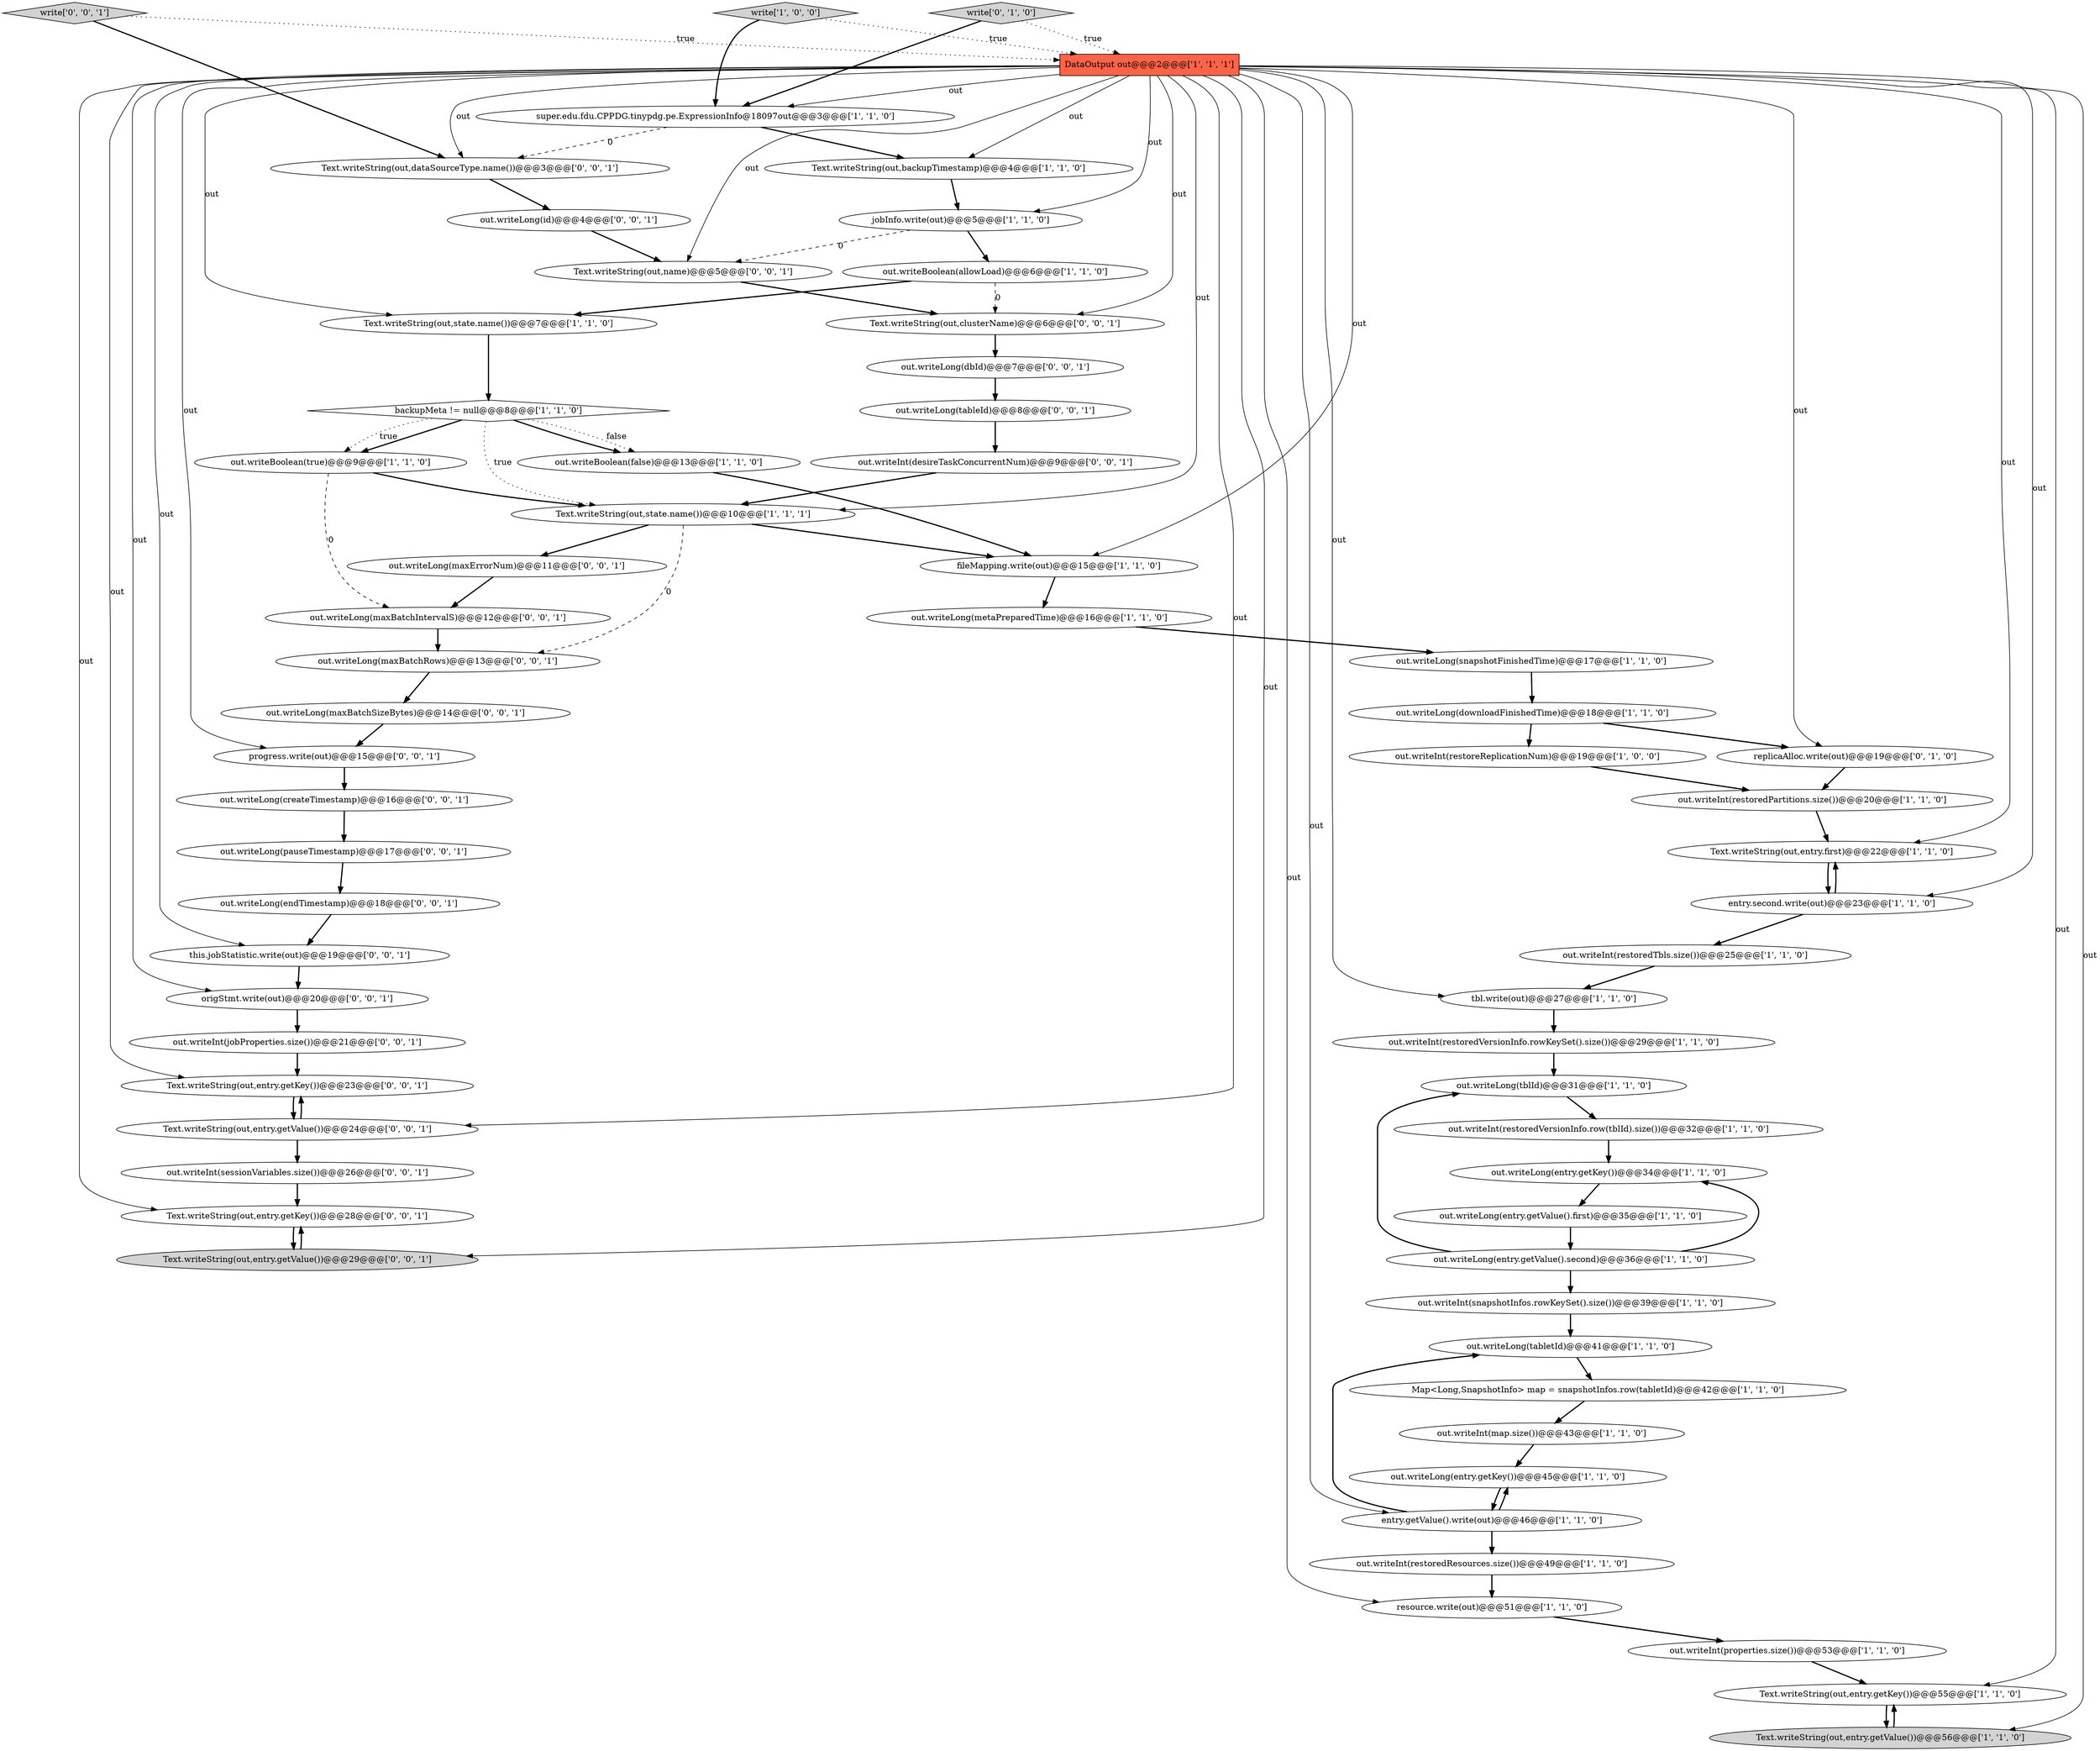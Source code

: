 digraph {
20 [style = filled, label = "Text.writeString(out,state.name())@@@10@@@['1', '1', '1']", fillcolor = white, shape = ellipse image = "AAA0AAABBB1BBB"];
33 [style = filled, label = "out.writeBoolean(false)@@@13@@@['1', '1', '0']", fillcolor = white, shape = ellipse image = "AAA0AAABBB1BBB"];
60 [style = filled, label = "Text.writeString(out,entry.getKey())@@@23@@@['0', '0', '1']", fillcolor = white, shape = ellipse image = "AAA0AAABBB3BBB"];
39 [style = filled, label = "write['0', '1', '0']", fillcolor = lightgray, shape = diamond image = "AAA0AAABBB2BBB"];
38 [style = filled, label = "replicaAlloc.write(out)@@@19@@@['0', '1', '0']", fillcolor = white, shape = ellipse image = "AAA0AAABBB2BBB"];
47 [style = filled, label = "Text.writeString(out,name)@@@5@@@['0', '0', '1']", fillcolor = white, shape = ellipse image = "AAA0AAABBB3BBB"];
10 [style = filled, label = "out.writeLong(entry.getKey())@@@45@@@['1', '1', '0']", fillcolor = white, shape = ellipse image = "AAA0AAABBB1BBB"];
58 [style = filled, label = "Text.writeString(out,entry.getValue())@@@29@@@['0', '0', '1']", fillcolor = lightgray, shape = ellipse image = "AAA0AAABBB3BBB"];
6 [style = filled, label = "out.writeLong(entry.getKey())@@@34@@@['1', '1', '0']", fillcolor = white, shape = ellipse image = "AAA0AAABBB1BBB"];
57 [style = filled, label = "out.writeInt(sessionVariables.size())@@@26@@@['0', '0', '1']", fillcolor = white, shape = ellipse image = "AAA0AAABBB3BBB"];
25 [style = filled, label = "out.writeLong(tblId)@@@31@@@['1', '1', '0']", fillcolor = white, shape = ellipse image = "AAA0AAABBB1BBB"];
54 [style = filled, label = "out.writeLong(endTimestamp)@@@18@@@['0', '0', '1']", fillcolor = white, shape = ellipse image = "AAA0AAABBB3BBB"];
19 [style = filled, label = "tbl.write(out)@@@27@@@['1', '1', '0']", fillcolor = white, shape = ellipse image = "AAA0AAABBB1BBB"];
37 [style = filled, label = "entry.getValue().write(out)@@@46@@@['1', '1', '0']", fillcolor = white, shape = ellipse image = "AAA0AAABBB1BBB"];
36 [style = filled, label = "out.writeInt(restoredPartitions.size())@@@20@@@['1', '1', '0']", fillcolor = white, shape = ellipse image = "AAA0AAABBB1BBB"];
2 [style = filled, label = "super.edu.fdu.CPPDG.tinypdg.pe.ExpressionInfo@18097out@@@3@@@['1', '1', '0']", fillcolor = white, shape = ellipse image = "AAA0AAABBB1BBB"];
13 [style = filled, label = "out.writeLong(entry.getValue().first)@@@35@@@['1', '1', '0']", fillcolor = white, shape = ellipse image = "AAA0AAABBB1BBB"];
49 [style = filled, label = "out.writeLong(createTimestamp)@@@16@@@['0', '0', '1']", fillcolor = white, shape = ellipse image = "AAA0AAABBB3BBB"];
59 [style = filled, label = "write['0', '0', '1']", fillcolor = lightgray, shape = diamond image = "AAA0AAABBB3BBB"];
11 [style = filled, label = "write['1', '0', '0']", fillcolor = lightgray, shape = diamond image = "AAA0AAABBB1BBB"];
31 [style = filled, label = "out.writeLong(metaPreparedTime)@@@16@@@['1', '1', '0']", fillcolor = white, shape = ellipse image = "AAA0AAABBB1BBB"];
15 [style = filled, label = "out.writeLong(tabletId)@@@41@@@['1', '1', '0']", fillcolor = white, shape = ellipse image = "AAA0AAABBB1BBB"];
30 [style = filled, label = "backupMeta != null@@@8@@@['1', '1', '0']", fillcolor = white, shape = diamond image = "AAA0AAABBB1BBB"];
42 [style = filled, label = "out.writeLong(id)@@@4@@@['0', '0', '1']", fillcolor = white, shape = ellipse image = "AAA0AAABBB3BBB"];
41 [style = filled, label = "out.writeLong(tableId)@@@8@@@['0', '0', '1']", fillcolor = white, shape = ellipse image = "AAA0AAABBB3BBB"];
9 [style = filled, label = "Text.writeString(out,entry.getKey())@@@55@@@['1', '1', '0']", fillcolor = white, shape = ellipse image = "AAA0AAABBB1BBB"];
35 [style = filled, label = "out.writeLong(entry.getValue().second)@@@36@@@['1', '1', '0']", fillcolor = white, shape = ellipse image = "AAA0AAABBB1BBB"];
44 [style = filled, label = "out.writeLong(dbId)@@@7@@@['0', '0', '1']", fillcolor = white, shape = ellipse image = "AAA0AAABBB3BBB"];
34 [style = filled, label = "out.writeLong(downloadFinishedTime)@@@18@@@['1', '1', '0']", fillcolor = white, shape = ellipse image = "AAA0AAABBB1BBB"];
16 [style = filled, label = "resource.write(out)@@@51@@@['1', '1', '0']", fillcolor = white, shape = ellipse image = "AAA0AAABBB1BBB"];
5 [style = filled, label = "out.writeInt(restoredTbls.size())@@@25@@@['1', '1', '0']", fillcolor = white, shape = ellipse image = "AAA0AAABBB1BBB"];
43 [style = filled, label = "Text.writeString(out,entry.getKey())@@@28@@@['0', '0', '1']", fillcolor = white, shape = ellipse image = "AAA0AAABBB3BBB"];
28 [style = filled, label = "jobInfo.write(out)@@@5@@@['1', '1', '0']", fillcolor = white, shape = ellipse image = "AAA0AAABBB1BBB"];
8 [style = filled, label = "Text.writeString(out,entry.getValue())@@@56@@@['1', '1', '0']", fillcolor = lightgray, shape = ellipse image = "AAA0AAABBB1BBB"];
26 [style = filled, label = "out.writeInt(restoreReplicationNum)@@@19@@@['1', '0', '0']", fillcolor = white, shape = ellipse image = "AAA0AAABBB1BBB"];
18 [style = filled, label = "out.writeBoolean(allowLoad)@@@6@@@['1', '1', '0']", fillcolor = white, shape = ellipse image = "AAA0AAABBB1BBB"];
29 [style = filled, label = "out.writeInt(restoredVersionInfo.row(tblId).size())@@@32@@@['1', '1', '0']", fillcolor = white, shape = ellipse image = "AAA0AAABBB1BBB"];
21 [style = filled, label = "out.writeInt(restoredVersionInfo.rowKeySet().size())@@@29@@@['1', '1', '0']", fillcolor = white, shape = ellipse image = "AAA0AAABBB1BBB"];
27 [style = filled, label = "out.writeInt(properties.size())@@@53@@@['1', '1', '0']", fillcolor = white, shape = ellipse image = "AAA0AAABBB1BBB"];
0 [style = filled, label = "Text.writeString(out,backupTimestamp)@@@4@@@['1', '1', '0']", fillcolor = white, shape = ellipse image = "AAA0AAABBB1BBB"];
62 [style = filled, label = "out.writeLong(maxErrorNum)@@@11@@@['0', '0', '1']", fillcolor = white, shape = ellipse image = "AAA0AAABBB3BBB"];
50 [style = filled, label = "this.jobStatistic.write(out)@@@19@@@['0', '0', '1']", fillcolor = white, shape = ellipse image = "AAA0AAABBB3BBB"];
45 [style = filled, label = "progress.write(out)@@@15@@@['0', '0', '1']", fillcolor = white, shape = ellipse image = "AAA0AAABBB3BBB"];
23 [style = filled, label = "Map<Long,SnapshotInfo> map = snapshotInfos.row(tabletId)@@@42@@@['1', '1', '0']", fillcolor = white, shape = ellipse image = "AAA0AAABBB1BBB"];
32 [style = filled, label = "out.writeInt(map.size())@@@43@@@['1', '1', '0']", fillcolor = white, shape = ellipse image = "AAA0AAABBB1BBB"];
12 [style = filled, label = "out.writeBoolean(true)@@@9@@@['1', '1', '0']", fillcolor = white, shape = ellipse image = "AAA0AAABBB1BBB"];
63 [style = filled, label = "out.writeLong(maxBatchSizeBytes)@@@14@@@['0', '0', '1']", fillcolor = white, shape = ellipse image = "AAA0AAABBB3BBB"];
40 [style = filled, label = "origStmt.write(out)@@@20@@@['0', '0', '1']", fillcolor = white, shape = ellipse image = "AAA0AAABBB3BBB"];
1 [style = filled, label = "Text.writeString(out,state.name())@@@7@@@['1', '1', '0']", fillcolor = white, shape = ellipse image = "AAA0AAABBB1BBB"];
4 [style = filled, label = "fileMapping.write(out)@@@15@@@['1', '1', '0']", fillcolor = white, shape = ellipse image = "AAA0AAABBB1BBB"];
53 [style = filled, label = "Text.writeString(out,dataSourceType.name())@@@3@@@['0', '0', '1']", fillcolor = white, shape = ellipse image = "AAA0AAABBB3BBB"];
3 [style = filled, label = "entry.second.write(out)@@@23@@@['1', '1', '0']", fillcolor = white, shape = ellipse image = "AAA0AAABBB1BBB"];
56 [style = filled, label = "Text.writeString(out,entry.getValue())@@@24@@@['0', '0', '1']", fillcolor = white, shape = ellipse image = "AAA0AAABBB3BBB"];
46 [style = filled, label = "out.writeLong(maxBatchIntervalS)@@@12@@@['0', '0', '1']", fillcolor = white, shape = ellipse image = "AAA0AAABBB3BBB"];
14 [style = filled, label = "out.writeLong(snapshotFinishedTime)@@@17@@@['1', '1', '0']", fillcolor = white, shape = ellipse image = "AAA0AAABBB1BBB"];
22 [style = filled, label = "out.writeInt(snapshotInfos.rowKeySet().size())@@@39@@@['1', '1', '0']", fillcolor = white, shape = ellipse image = "AAA0AAABBB1BBB"];
7 [style = filled, label = "Text.writeString(out,entry.first)@@@22@@@['1', '1', '0']", fillcolor = white, shape = ellipse image = "AAA0AAABBB1BBB"];
52 [style = filled, label = "Text.writeString(out,clusterName)@@@6@@@['0', '0', '1']", fillcolor = white, shape = ellipse image = "AAA0AAABBB3BBB"];
55 [style = filled, label = "out.writeInt(desireTaskConcurrentNum)@@@9@@@['0', '0', '1']", fillcolor = white, shape = ellipse image = "AAA0AAABBB3BBB"];
17 [style = filled, label = "DataOutput out@@@2@@@['1', '1', '1']", fillcolor = tomato, shape = box image = "AAA0AAABBB1BBB"];
61 [style = filled, label = "out.writeLong(pauseTimestamp)@@@17@@@['0', '0', '1']", fillcolor = white, shape = ellipse image = "AAA0AAABBB3BBB"];
48 [style = filled, label = "out.writeLong(maxBatchRows)@@@13@@@['0', '0', '1']", fillcolor = white, shape = ellipse image = "AAA0AAABBB3BBB"];
24 [style = filled, label = "out.writeInt(restoredResources.size())@@@49@@@['1', '1', '0']", fillcolor = white, shape = ellipse image = "AAA0AAABBB1BBB"];
51 [style = filled, label = "out.writeInt(jobProperties.size())@@@21@@@['0', '0', '1']", fillcolor = white, shape = ellipse image = "AAA0AAABBB3BBB"];
23->32 [style = bold, label=""];
37->10 [style = bold, label=""];
38->36 [style = bold, label=""];
33->4 [style = bold, label=""];
17->4 [style = solid, label="out"];
17->50 [style = solid, label="out"];
17->56 [style = solid, label="out"];
17->16 [style = solid, label="out"];
62->46 [style = bold, label=""];
58->43 [style = bold, label=""];
3->7 [style = bold, label=""];
52->44 [style = bold, label=""];
17->38 [style = solid, label="out"];
34->38 [style = bold, label=""];
50->40 [style = bold, label=""];
21->25 [style = bold, label=""];
43->58 [style = bold, label=""];
59->17 [style = dotted, label="true"];
29->6 [style = bold, label=""];
44->41 [style = bold, label=""];
28->18 [style = bold, label=""];
1->30 [style = bold, label=""];
36->7 [style = bold, label=""];
17->7 [style = solid, label="out"];
35->22 [style = bold, label=""];
34->26 [style = bold, label=""];
30->20 [style = dotted, label="true"];
35->6 [style = bold, label=""];
10->37 [style = bold, label=""];
26->36 [style = bold, label=""];
40->51 [style = bold, label=""];
20->4 [style = bold, label=""];
15->23 [style = bold, label=""];
30->33 [style = dotted, label="false"];
13->35 [style = bold, label=""];
28->47 [style = dashed, label="0"];
32->10 [style = bold, label=""];
12->20 [style = bold, label=""];
14->34 [style = bold, label=""];
55->20 [style = bold, label=""];
35->25 [style = bold, label=""];
4->31 [style = bold, label=""];
54->50 [style = bold, label=""];
31->14 [style = bold, label=""];
39->17 [style = dotted, label="true"];
17->52 [style = solid, label="out"];
17->53 [style = solid, label="out"];
42->47 [style = bold, label=""];
5->19 [style = bold, label=""];
37->24 [style = bold, label=""];
17->37 [style = solid, label="out"];
46->48 [style = bold, label=""];
17->43 [style = solid, label="out"];
17->19 [style = solid, label="out"];
17->40 [style = solid, label="out"];
17->1 [style = solid, label="out"];
27->9 [style = bold, label=""];
60->56 [style = bold, label=""];
11->17 [style = dotted, label="true"];
11->2 [style = bold, label=""];
20->48 [style = dashed, label="0"];
56->60 [style = bold, label=""];
7->3 [style = bold, label=""];
30->33 [style = bold, label=""];
47->52 [style = bold, label=""];
2->53 [style = dashed, label="0"];
24->16 [style = bold, label=""];
30->12 [style = bold, label=""];
63->45 [style = bold, label=""];
17->8 [style = solid, label="out"];
16->27 [style = bold, label=""];
48->63 [style = bold, label=""];
18->1 [style = bold, label=""];
2->0 [style = bold, label=""];
37->15 [style = bold, label=""];
17->47 [style = solid, label="out"];
17->20 [style = solid, label="out"];
17->60 [style = solid, label="out"];
57->43 [style = bold, label=""];
17->2 [style = solid, label="out"];
25->29 [style = bold, label=""];
8->9 [style = bold, label=""];
12->46 [style = dashed, label="0"];
17->58 [style = solid, label="out"];
39->2 [style = bold, label=""];
41->55 [style = bold, label=""];
20->62 [style = bold, label=""];
6->13 [style = bold, label=""];
53->42 [style = bold, label=""];
22->15 [style = bold, label=""];
17->3 [style = solid, label="out"];
3->5 [style = bold, label=""];
45->49 [style = bold, label=""];
51->60 [style = bold, label=""];
17->0 [style = solid, label="out"];
56->57 [style = bold, label=""];
19->21 [style = bold, label=""];
18->52 [style = dashed, label="0"];
17->45 [style = solid, label="out"];
59->53 [style = bold, label=""];
17->9 [style = solid, label="out"];
61->54 [style = bold, label=""];
0->28 [style = bold, label=""];
9->8 [style = bold, label=""];
30->12 [style = dotted, label="true"];
17->28 [style = solid, label="out"];
49->61 [style = bold, label=""];
}

